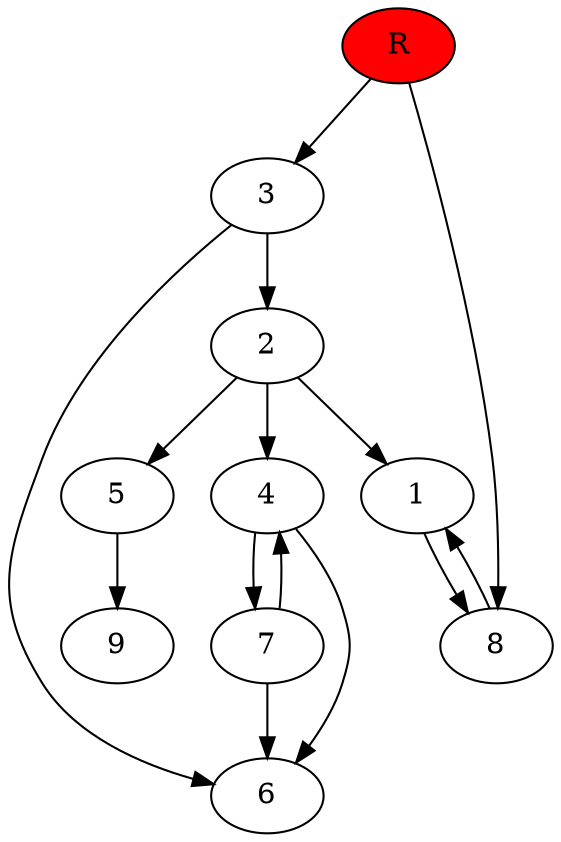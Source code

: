 digraph prb925 {
	1
	2
	3
	4
	5
	6
	7
	8
	R [fillcolor="#ff0000" style=filled]
	1 -> 8
	2 -> 1
	2 -> 4
	2 -> 5
	3 -> 2
	3 -> 6
	4 -> 6
	4 -> 7
	5 -> 9
	7 -> 4
	7 -> 6
	8 -> 1
	R -> 3
	R -> 8
}
